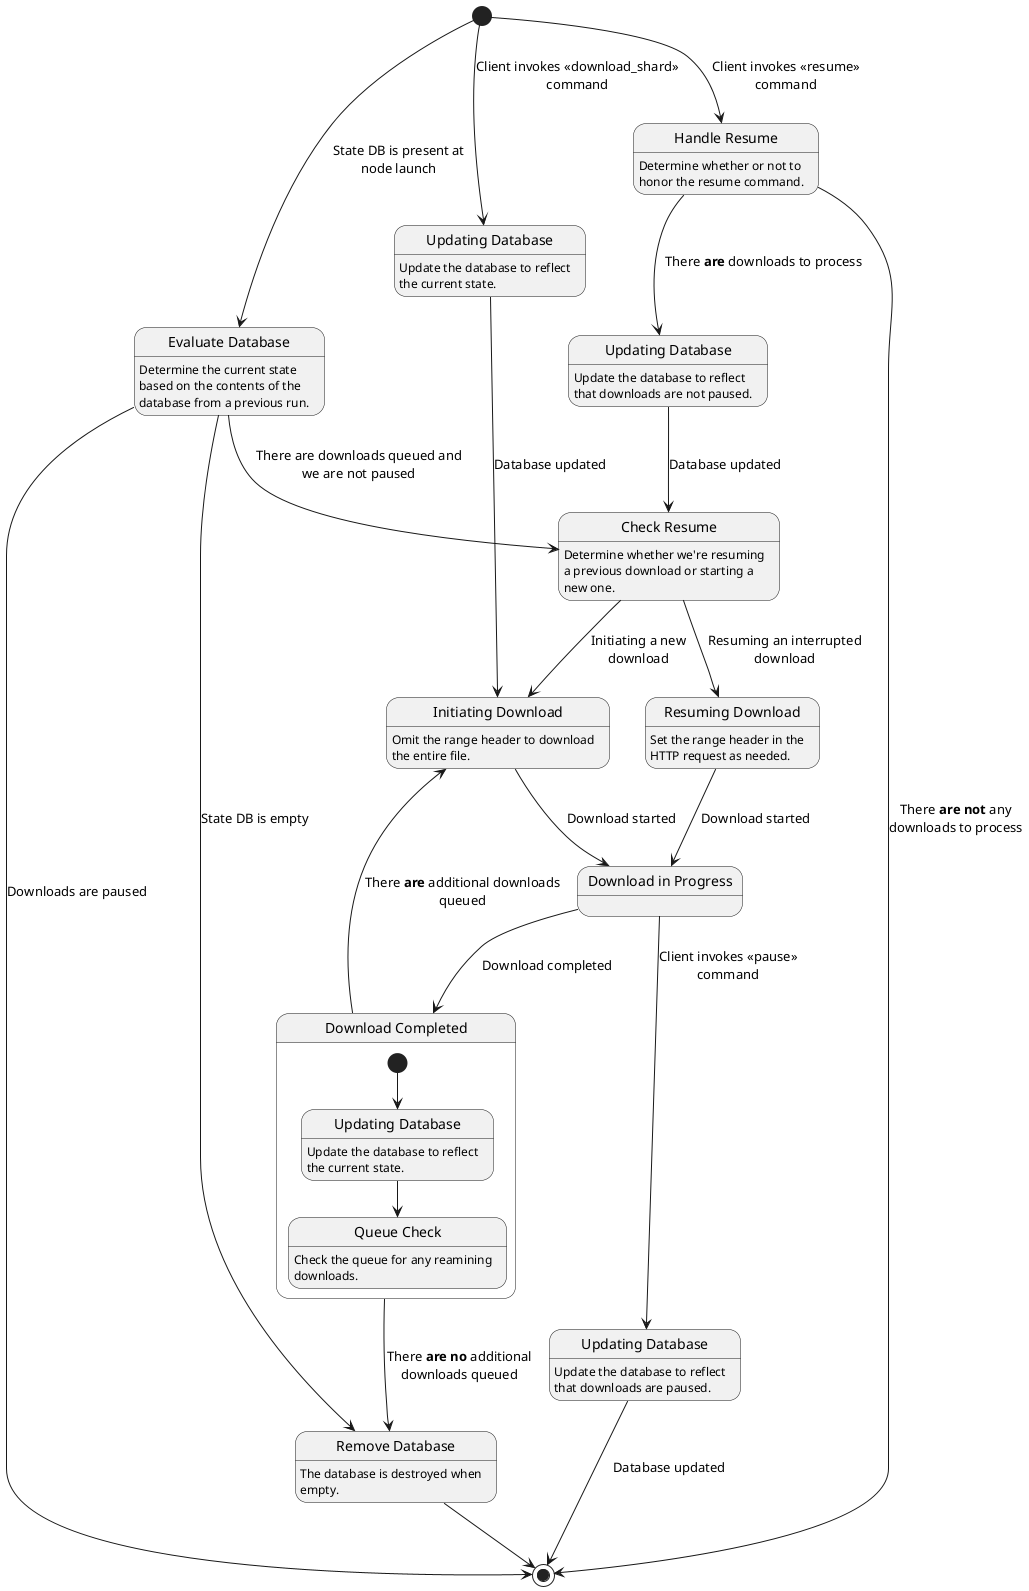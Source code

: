 @startuml

state "Updating Database" as UD4 {
  UD4: Update the database to reflect
  UD4: the current state.
}
state "Initiating Download" as ID {
  ID: Omit the range header to download
  ID: the entire file.
}

state "Evaluate Database" as ED {
  ED: Determine the current state
  ED: based on the contents of the
  ED: database from a previous run.
}

state "Remove Database" as RD {
  RD: The database is destroyed when
  RD: empty.
}

state "Download in Progress" as DP

state "Updating Database" as UD2 {
  UD2: Update the database to reflect
  UD2: that downloads are paused.
}

state "Download Completed" as DC {

  state "Updating Database" as UD {
    UD: Update the database to reflect
    UD: the current state.
  }

  state "Queue Check" as QC {
    QC: Check the queue for any reamining
    QC: downloads.
  }

  [*] --> UD
  UD --> QC
}

state "Handle Resume" as HR {
  HR: Determine whether or not to
  HR: honor the resume command.
}

state "Updating Database" as UD3 {
  UD3: Update the database to reflect
  UD3: that downloads are not paused.
}

state "Check Resume" as CR {
  CR: Determine whether we're resuming
  CR: a previous download or starting a
  CR: new one.
}

state "Resuming Download" as IPD {
  IPD: Set the range header in the
  IPD: HTTP request as needed.
}

[*] --> ED : State DB is present at\nnode launch
ED --> [*] : Downloads are paused
ED --> RD : State DB is empty
ED --> CR : There are downloads queued and\nwe are not paused
RD --> [*]

[*] --> UD4 : Client invokes <<download_shard>>\ncommand
UD4 --> ID : Database updated
ID -down-> DP : Download started
DP --> DC : Download completed
DC -up-> ID : There **are** additional downloads\nqueued
DP --> UD2 : Client invokes <<pause>>\ncommand
UD2 --> [*] : Database updated
DC --> RD : There **are no** additional\ndownloads queued

[*] --> HR : Client invokes <<resume>>\ncommand
HR --> [*] : There **are not** any\ndownloads to process
HR --> UD3 : There **are** downloads to process
UD3 --> CR : Database updated

CR --> IPD : Resuming an interrupted\ndownload
IPD --> DP: Download started
CR --> ID : Initiating a new\ndownload

@enduml
